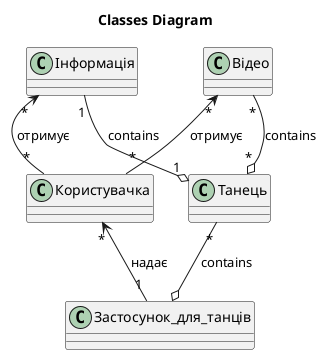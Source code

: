 @startuml
title Classes Diagram

Class Застосунок_для_танців
Class Користувачка
Class Танець
Class Інформація
Class Відео

Застосунок_для_танців"1" -up-> "*"Користувачка : надає
Користувачка"*" -up-> "*"Відео : отримує
Користувачка"*" -up-> "*"Інформація: отримує
Танець"*" --o Застосунок_для_танців : contains
Інформація"1" --o "1"Танець : contains
Відео"*" --o "*"Танець : contains

@enduml
